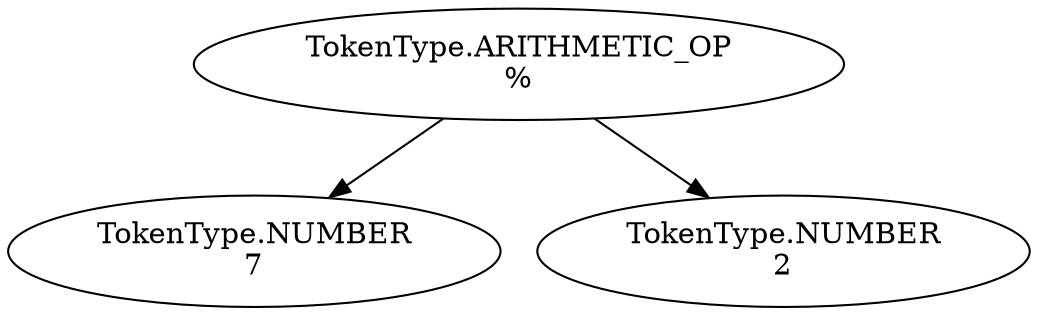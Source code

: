 digraph AST {
  node0 [label="TokenType.ARITHMETIC_OP\n%"];
  node1 [label="TokenType.NUMBER\n7"];
  node0 -> node1;
  node2 [label="TokenType.NUMBER\n2"];
  node0 -> node2;
}
